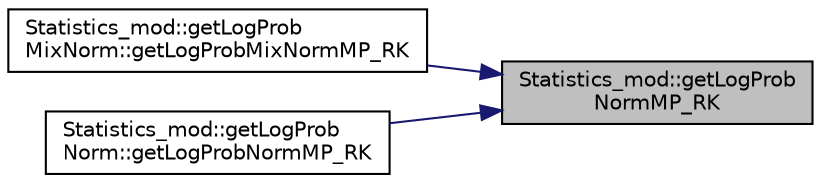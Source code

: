 digraph "Statistics_mod::getLogProbNormMP_RK"
{
 // LATEX_PDF_SIZE
  edge [fontname="Helvetica",fontsize="10",labelfontname="Helvetica",labelfontsize="10"];
  node [fontname="Helvetica",fontsize="10",shape=record];
  rankdir="RL";
  Node1 [label="Statistics_mod::getLogProb\lNormMP_RK",height=0.2,width=0.4,color="black", fillcolor="grey75", style="filled", fontcolor="black",tooltip=" "];
  Node1 -> Node2 [dir="back",color="midnightblue",fontsize="10",style="solid",fontname="Helvetica"];
  Node2 [label="Statistics_mod::getLogProb\lMixNorm::getLogProbMixNormMP_RK",height=0.2,width=0.4,color="black", fillcolor="white", style="filled",URL="$interfaceStatistics__mod_1_1getLogProbMixNorm.html#a968d5aa48a37df7f0e595753163e3e71",tooltip=" "];
  Node1 -> Node3 [dir="back",color="midnightblue",fontsize="10",style="solid",fontname="Helvetica"];
  Node3 [label="Statistics_mod::getLogProb\lNorm::getLogProbNormMP_RK",height=0.2,width=0.4,color="black", fillcolor="white", style="filled",URL="$interfaceStatistics__mod_1_1getLogProbNorm.html#a1b7fad2a5d1afbd0a075c73a4910c894",tooltip=" "];
}
